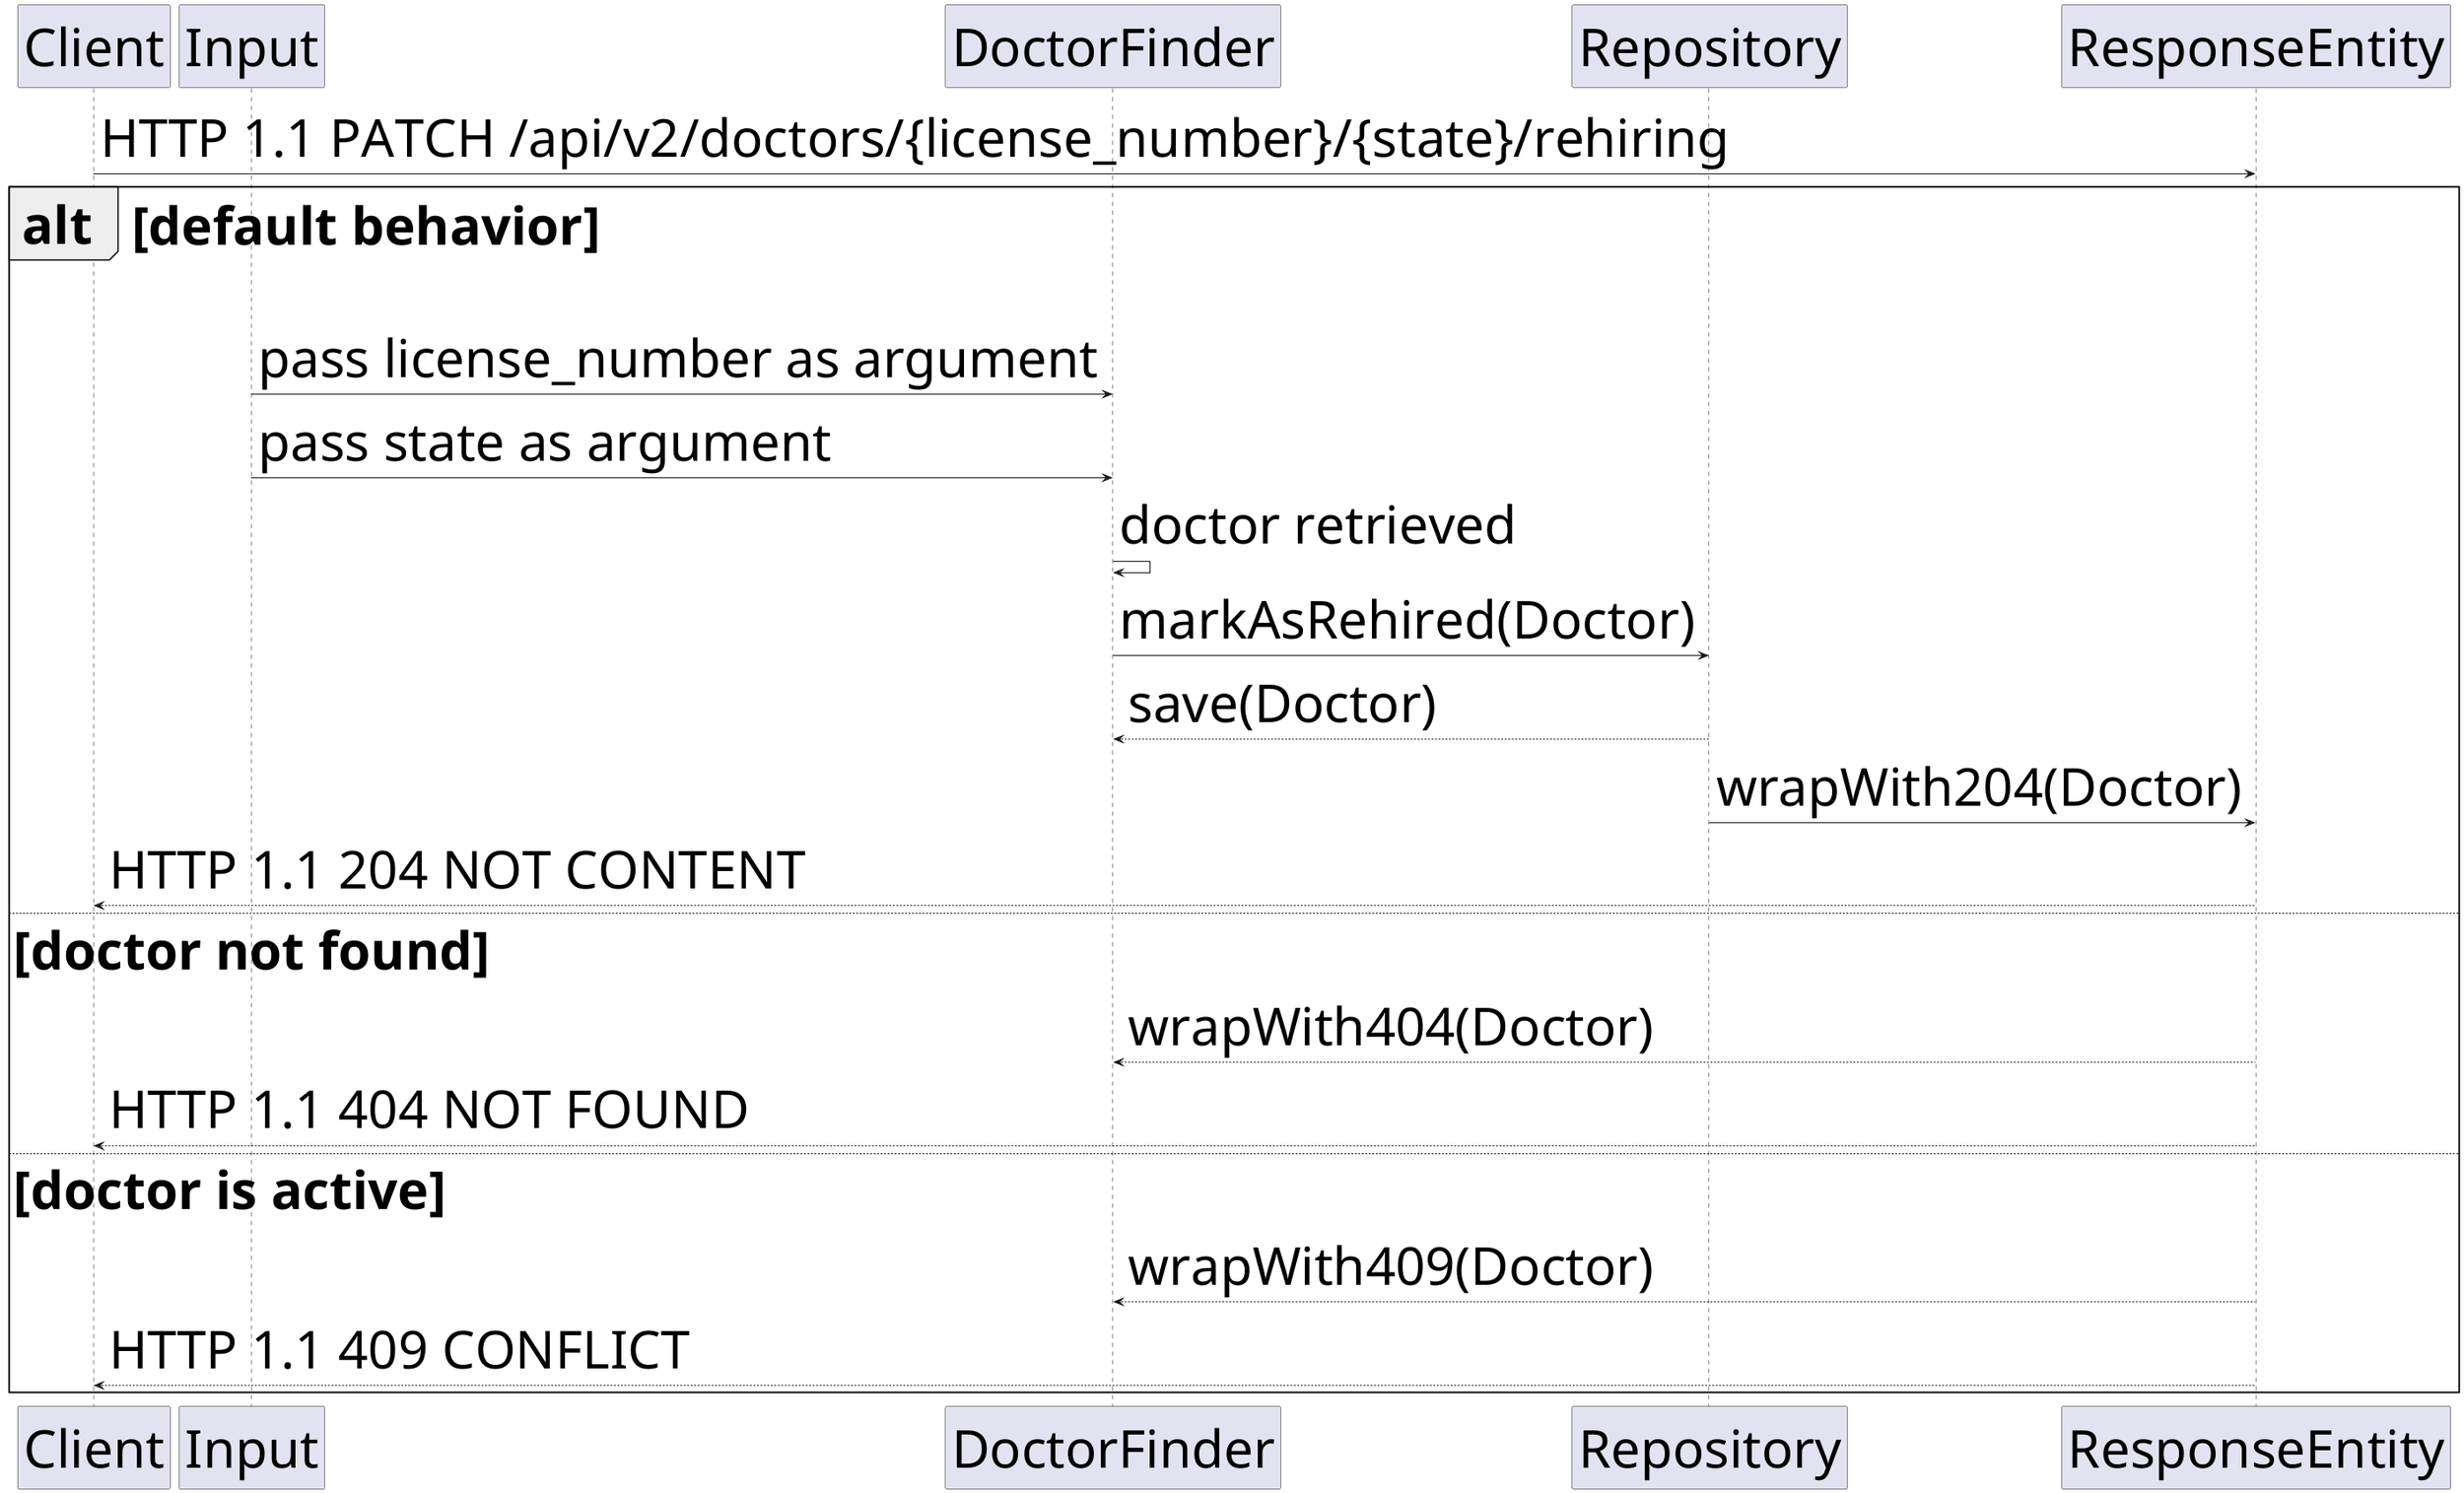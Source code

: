 @startuml

skinparam defaultFontSize 60

participant "Client"
participant "Input" as input
participant "DoctorFinder" as finder
participant "Repository" as repository
participant "ResponseEntity"

Client -> ResponseEntity: HTTP 1.1 PATCH /api/v2/doctors/{license_number}/{state}/rehiring

alt default behavior

input -> finder: pass license_number as argument

input -> finder: pass state as argument

finder -> finder: doctor retrieved

finder -> repository: markAsRehired(Doctor)

finder <-- repository: save(Doctor)

repository -> ResponseEntity: wrapWith204(Doctor)

Client <-- ResponseEntity: HTTP 1.1 204 NOT CONTENT

else doctor not found

finder <-- ResponseEntity: wrapWith404(Doctor)

Client <-- ResponseEntity: HTTP 1.1 404 NOT FOUND

else doctor is active

finder <-- ResponseEntity: wrapWith409(Doctor)

Client <-- ResponseEntity: HTTP 1.1 409 CONFLICT

end

@enduml
